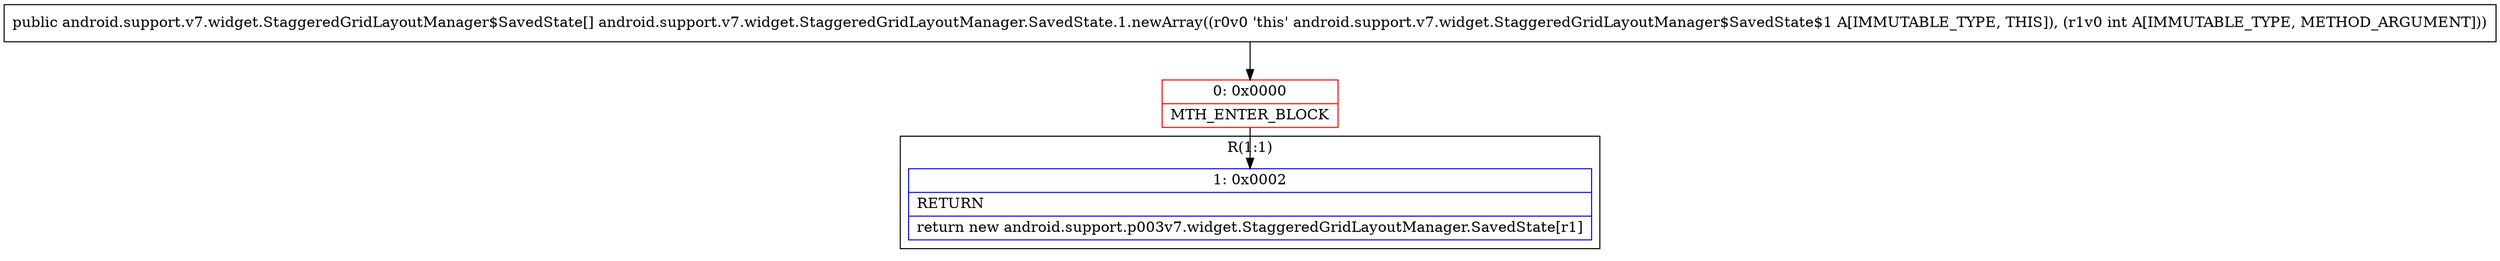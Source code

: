 digraph "CFG forandroid.support.v7.widget.StaggeredGridLayoutManager.SavedState.1.newArray(I)[Landroid\/support\/v7\/widget\/StaggeredGridLayoutManager$SavedState;" {
subgraph cluster_Region_631748356 {
label = "R(1:1)";
node [shape=record,color=blue];
Node_1 [shape=record,label="{1\:\ 0x0002|RETURN\l|return new android.support.p003v7.widget.StaggeredGridLayoutManager.SavedState[r1]\l}"];
}
Node_0 [shape=record,color=red,label="{0\:\ 0x0000|MTH_ENTER_BLOCK\l}"];
MethodNode[shape=record,label="{public android.support.v7.widget.StaggeredGridLayoutManager$SavedState[] android.support.v7.widget.StaggeredGridLayoutManager.SavedState.1.newArray((r0v0 'this' android.support.v7.widget.StaggeredGridLayoutManager$SavedState$1 A[IMMUTABLE_TYPE, THIS]), (r1v0 int A[IMMUTABLE_TYPE, METHOD_ARGUMENT])) }"];
MethodNode -> Node_0;
Node_0 -> Node_1;
}

